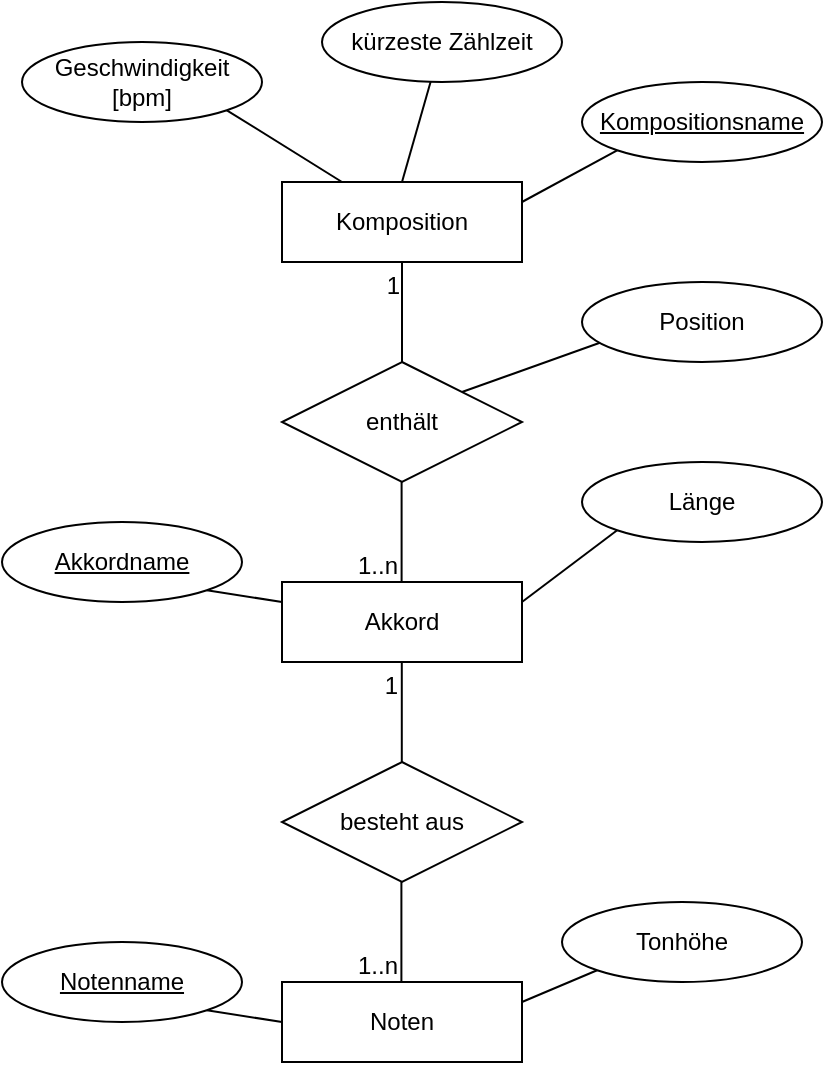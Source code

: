 <mxfile version="25.0.2">
  <diagram name="Seite-1" id="YzCwhZYMY_LC6zcY0fQk">
    <mxGraphModel dx="724" dy="428" grid="1" gridSize="10" guides="1" tooltips="1" connect="1" arrows="1" fold="1" page="1" pageScale="1" pageWidth="1169" pageHeight="1654" math="0" shadow="0">
      <root>
        <mxCell id="0" />
        <mxCell id="1" parent="0" />
        <mxCell id="N7NN5RUE7AtrJnTibWRA-24" style="rounded=0;orthogonalLoop=1;jettySize=auto;html=1;exitX=0.25;exitY=0;exitDx=0;exitDy=0;entryX=1;entryY=1;entryDx=0;entryDy=0;endArrow=none;endFill=0;" edge="1" parent="1" source="N7NN5RUE7AtrJnTibWRA-1" target="N7NN5RUE7AtrJnTibWRA-21">
          <mxGeometry relative="1" as="geometry" />
        </mxCell>
        <mxCell id="N7NN5RUE7AtrJnTibWRA-25" style="rounded=0;orthogonalLoop=1;jettySize=auto;html=1;exitX=0.5;exitY=0;exitDx=0;exitDy=0;endArrow=none;endFill=0;" edge="1" parent="1" source="N7NN5RUE7AtrJnTibWRA-1" target="N7NN5RUE7AtrJnTibWRA-22">
          <mxGeometry relative="1" as="geometry" />
        </mxCell>
        <mxCell id="N7NN5RUE7AtrJnTibWRA-26" style="rounded=0;orthogonalLoop=1;jettySize=auto;html=1;exitX=1;exitY=0.25;exitDx=0;exitDy=0;entryX=0;entryY=1;entryDx=0;entryDy=0;endArrow=none;endFill=0;" edge="1" parent="1" source="N7NN5RUE7AtrJnTibWRA-1" target="N7NN5RUE7AtrJnTibWRA-23">
          <mxGeometry relative="1" as="geometry" />
        </mxCell>
        <mxCell id="N7NN5RUE7AtrJnTibWRA-1" value="Komposition" style="whiteSpace=wrap;html=1;align=center;" vertex="1" parent="1">
          <mxGeometry x="360" y="160" width="120" height="40" as="geometry" />
        </mxCell>
        <mxCell id="N7NN5RUE7AtrJnTibWRA-2" value="Akkord" style="whiteSpace=wrap;html=1;align=center;" vertex="1" parent="1">
          <mxGeometry x="360" y="360" width="120" height="40" as="geometry" />
        </mxCell>
        <mxCell id="N7NN5RUE7AtrJnTibWRA-35" style="rounded=0;orthogonalLoop=1;jettySize=auto;html=1;exitX=1;exitY=0;exitDx=0;exitDy=0;endArrow=none;endFill=0;" edge="1" parent="1" source="N7NN5RUE7AtrJnTibWRA-3">
          <mxGeometry relative="1" as="geometry">
            <mxPoint x="520" y="240" as="targetPoint" />
          </mxGeometry>
        </mxCell>
        <mxCell id="N7NN5RUE7AtrJnTibWRA-3" value="enthält" style="shape=rhombus;perimeter=rhombusPerimeter;whiteSpace=wrap;html=1;align=center;" vertex="1" parent="1">
          <mxGeometry x="360" y="250" width="120" height="60" as="geometry" />
        </mxCell>
        <mxCell id="N7NN5RUE7AtrJnTibWRA-4" value="Noten" style="whiteSpace=wrap;html=1;align=center;" vertex="1" parent="1">
          <mxGeometry x="360" y="560" width="120" height="40" as="geometry" />
        </mxCell>
        <mxCell id="N7NN5RUE7AtrJnTibWRA-5" value="besteht aus" style="shape=rhombus;perimeter=rhombusPerimeter;whiteSpace=wrap;html=1;align=center;" vertex="1" parent="1">
          <mxGeometry x="360" y="450" width="120" height="60" as="geometry" />
        </mxCell>
        <mxCell id="N7NN5RUE7AtrJnTibWRA-11" value="" style="endArrow=none;html=1;rounded=0;exitX=0.5;exitY=0;exitDx=0;exitDy=0;entryX=0.5;entryY=1;entryDx=0;entryDy=0;" edge="1" parent="1" source="N7NN5RUE7AtrJnTibWRA-3" target="N7NN5RUE7AtrJnTibWRA-1">
          <mxGeometry relative="1" as="geometry">
            <mxPoint x="460" y="420" as="sourcePoint" />
            <mxPoint x="620" y="420" as="targetPoint" />
          </mxGeometry>
        </mxCell>
        <mxCell id="N7NN5RUE7AtrJnTibWRA-12" value="1" style="resizable=0;html=1;whiteSpace=wrap;align=right;verticalAlign=bottom;" connectable="0" vertex="1" parent="N7NN5RUE7AtrJnTibWRA-11">
          <mxGeometry x="1" relative="1" as="geometry">
            <mxPoint y="20" as="offset" />
          </mxGeometry>
        </mxCell>
        <mxCell id="N7NN5RUE7AtrJnTibWRA-13" value="" style="endArrow=none;html=1;rounded=0;exitX=0.5;exitY=0;exitDx=0;exitDy=0;entryX=0.5;entryY=1;entryDx=0;entryDy=0;" edge="1" parent="1">
          <mxGeometry relative="1" as="geometry">
            <mxPoint x="419.8" y="360" as="sourcePoint" />
            <mxPoint x="419.8" y="310" as="targetPoint" />
          </mxGeometry>
        </mxCell>
        <mxCell id="N7NN5RUE7AtrJnTibWRA-14" value="1..n" style="resizable=0;html=1;whiteSpace=wrap;align=right;verticalAlign=bottom;" connectable="0" vertex="1" parent="N7NN5RUE7AtrJnTibWRA-13">
          <mxGeometry x="1" relative="1" as="geometry">
            <mxPoint y="50" as="offset" />
          </mxGeometry>
        </mxCell>
        <mxCell id="N7NN5RUE7AtrJnTibWRA-16" value="" style="endArrow=none;html=1;rounded=0;exitX=0.5;exitY=0;exitDx=0;exitDy=0;entryX=0.5;entryY=1;entryDx=0;entryDy=0;" edge="1" parent="1">
          <mxGeometry relative="1" as="geometry">
            <mxPoint x="419.9" y="450" as="sourcePoint" />
            <mxPoint x="419.9" y="400" as="targetPoint" />
          </mxGeometry>
        </mxCell>
        <mxCell id="N7NN5RUE7AtrJnTibWRA-17" value="1" style="resizable=0;html=1;whiteSpace=wrap;align=right;verticalAlign=bottom;" connectable="0" vertex="1" parent="N7NN5RUE7AtrJnTibWRA-16">
          <mxGeometry x="1" relative="1" as="geometry">
            <mxPoint y="20" as="offset" />
          </mxGeometry>
        </mxCell>
        <mxCell id="N7NN5RUE7AtrJnTibWRA-18" value="" style="endArrow=none;html=1;rounded=0;exitX=0.5;exitY=0;exitDx=0;exitDy=0;entryX=0.5;entryY=1;entryDx=0;entryDy=0;" edge="1" parent="1">
          <mxGeometry relative="1" as="geometry">
            <mxPoint x="419.7" y="560" as="sourcePoint" />
            <mxPoint x="419.7" y="510" as="targetPoint" />
          </mxGeometry>
        </mxCell>
        <mxCell id="N7NN5RUE7AtrJnTibWRA-19" value="1..n" style="resizable=0;html=1;whiteSpace=wrap;align=right;verticalAlign=bottom;" connectable="0" vertex="1" parent="N7NN5RUE7AtrJnTibWRA-18">
          <mxGeometry x="1" relative="1" as="geometry">
            <mxPoint y="50" as="offset" />
          </mxGeometry>
        </mxCell>
        <mxCell id="N7NN5RUE7AtrJnTibWRA-21" value="Geschwindigkeit [bpm]" style="ellipse;whiteSpace=wrap;html=1;align=center;" vertex="1" parent="1">
          <mxGeometry x="230" y="90" width="120" height="40" as="geometry" />
        </mxCell>
        <mxCell id="N7NN5RUE7AtrJnTibWRA-22" value="kürzeste Zählzeit" style="ellipse;whiteSpace=wrap;html=1;align=center;" vertex="1" parent="1">
          <mxGeometry x="380" y="70" width="120" height="40" as="geometry" />
        </mxCell>
        <mxCell id="N7NN5RUE7AtrJnTibWRA-23" value="&lt;u&gt;Kompositionsname&lt;/u&gt;" style="ellipse;whiteSpace=wrap;html=1;align=center;" vertex="1" parent="1">
          <mxGeometry x="510" y="110" width="120" height="40" as="geometry" />
        </mxCell>
        <mxCell id="N7NN5RUE7AtrJnTibWRA-27" style="rounded=0;orthogonalLoop=1;jettySize=auto;html=1;exitX=1;exitY=0.25;exitDx=0;exitDy=0;entryX=0;entryY=1;entryDx=0;entryDy=0;endArrow=none;endFill=0;" edge="1" parent="1" target="N7NN5RUE7AtrJnTibWRA-28">
          <mxGeometry relative="1" as="geometry">
            <mxPoint x="480" y="370" as="sourcePoint" />
          </mxGeometry>
        </mxCell>
        <mxCell id="N7NN5RUE7AtrJnTibWRA-28" value="Länge" style="ellipse;whiteSpace=wrap;html=1;align=center;" vertex="1" parent="1">
          <mxGeometry x="510" y="300" width="120" height="40" as="geometry" />
        </mxCell>
        <mxCell id="N7NN5RUE7AtrJnTibWRA-29" style="rounded=0;orthogonalLoop=1;jettySize=auto;html=1;exitX=0;exitY=0.25;exitDx=0;exitDy=0;entryX=1;entryY=1;entryDx=0;entryDy=0;endArrow=none;endFill=0;" edge="1" parent="1" target="N7NN5RUE7AtrJnTibWRA-30" source="N7NN5RUE7AtrJnTibWRA-2">
          <mxGeometry relative="1" as="geometry">
            <mxPoint x="140" y="290" as="sourcePoint" />
          </mxGeometry>
        </mxCell>
        <mxCell id="N7NN5RUE7AtrJnTibWRA-30" value="&lt;u&gt;Akkordname&lt;/u&gt;" style="ellipse;whiteSpace=wrap;html=1;align=center;" vertex="1" parent="1">
          <mxGeometry x="220" y="330" width="120" height="40" as="geometry" />
        </mxCell>
        <mxCell id="N7NN5RUE7AtrJnTibWRA-31" value="Tonhöhe" style="ellipse;whiteSpace=wrap;html=1;align=center;" vertex="1" parent="1">
          <mxGeometry x="500" y="520" width="120" height="40" as="geometry" />
        </mxCell>
        <mxCell id="N7NN5RUE7AtrJnTibWRA-32" style="rounded=0;orthogonalLoop=1;jettySize=auto;html=1;exitX=1;exitY=0.25;exitDx=0;exitDy=0;entryX=0;entryY=1;entryDx=0;entryDy=0;endArrow=none;endFill=0;" edge="1" parent="1" source="N7NN5RUE7AtrJnTibWRA-4" target="N7NN5RUE7AtrJnTibWRA-31">
          <mxGeometry relative="1" as="geometry">
            <mxPoint x="490" y="380" as="sourcePoint" />
            <mxPoint x="548" y="364" as="targetPoint" />
          </mxGeometry>
        </mxCell>
        <mxCell id="N7NN5RUE7AtrJnTibWRA-33" style="rounded=0;orthogonalLoop=1;jettySize=auto;html=1;exitX=0;exitY=0.25;exitDx=0;exitDy=0;entryX=1;entryY=1;entryDx=0;entryDy=0;endArrow=none;endFill=0;" edge="1" parent="1" target="N7NN5RUE7AtrJnTibWRA-34">
          <mxGeometry relative="1" as="geometry">
            <mxPoint x="360" y="580" as="sourcePoint" />
          </mxGeometry>
        </mxCell>
        <mxCell id="N7NN5RUE7AtrJnTibWRA-34" value="&lt;u&gt;Notenname&lt;/u&gt;" style="ellipse;whiteSpace=wrap;html=1;align=center;" vertex="1" parent="1">
          <mxGeometry x="220" y="540" width="120" height="40" as="geometry" />
        </mxCell>
        <mxCell id="N7NN5RUE7AtrJnTibWRA-36" value="Position" style="ellipse;whiteSpace=wrap;html=1;align=center;" vertex="1" parent="1">
          <mxGeometry x="510" y="210" width="120" height="40" as="geometry" />
        </mxCell>
      </root>
    </mxGraphModel>
  </diagram>
</mxfile>
